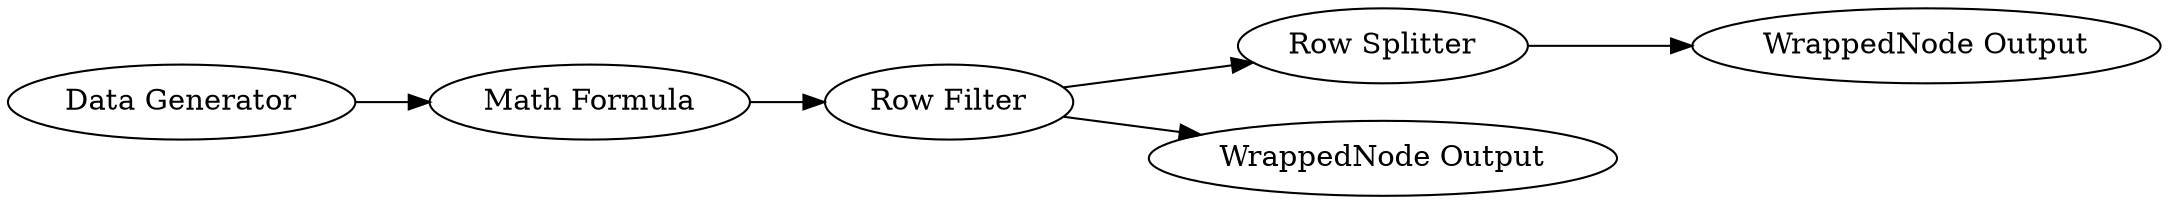 digraph {
	3 -> 9
	4 -> 7
	9 -> 4
	8 -> 3
	9 -> 10
	7 [label="WrappedNode Output"]
	9 [label="Row Filter"]
	4 [label="Row Splitter"]
	8 [label="Data Generator"]
	3 [label="Math Formula"]
	10 [label="WrappedNode Output"]
	rankdir=LR
}
